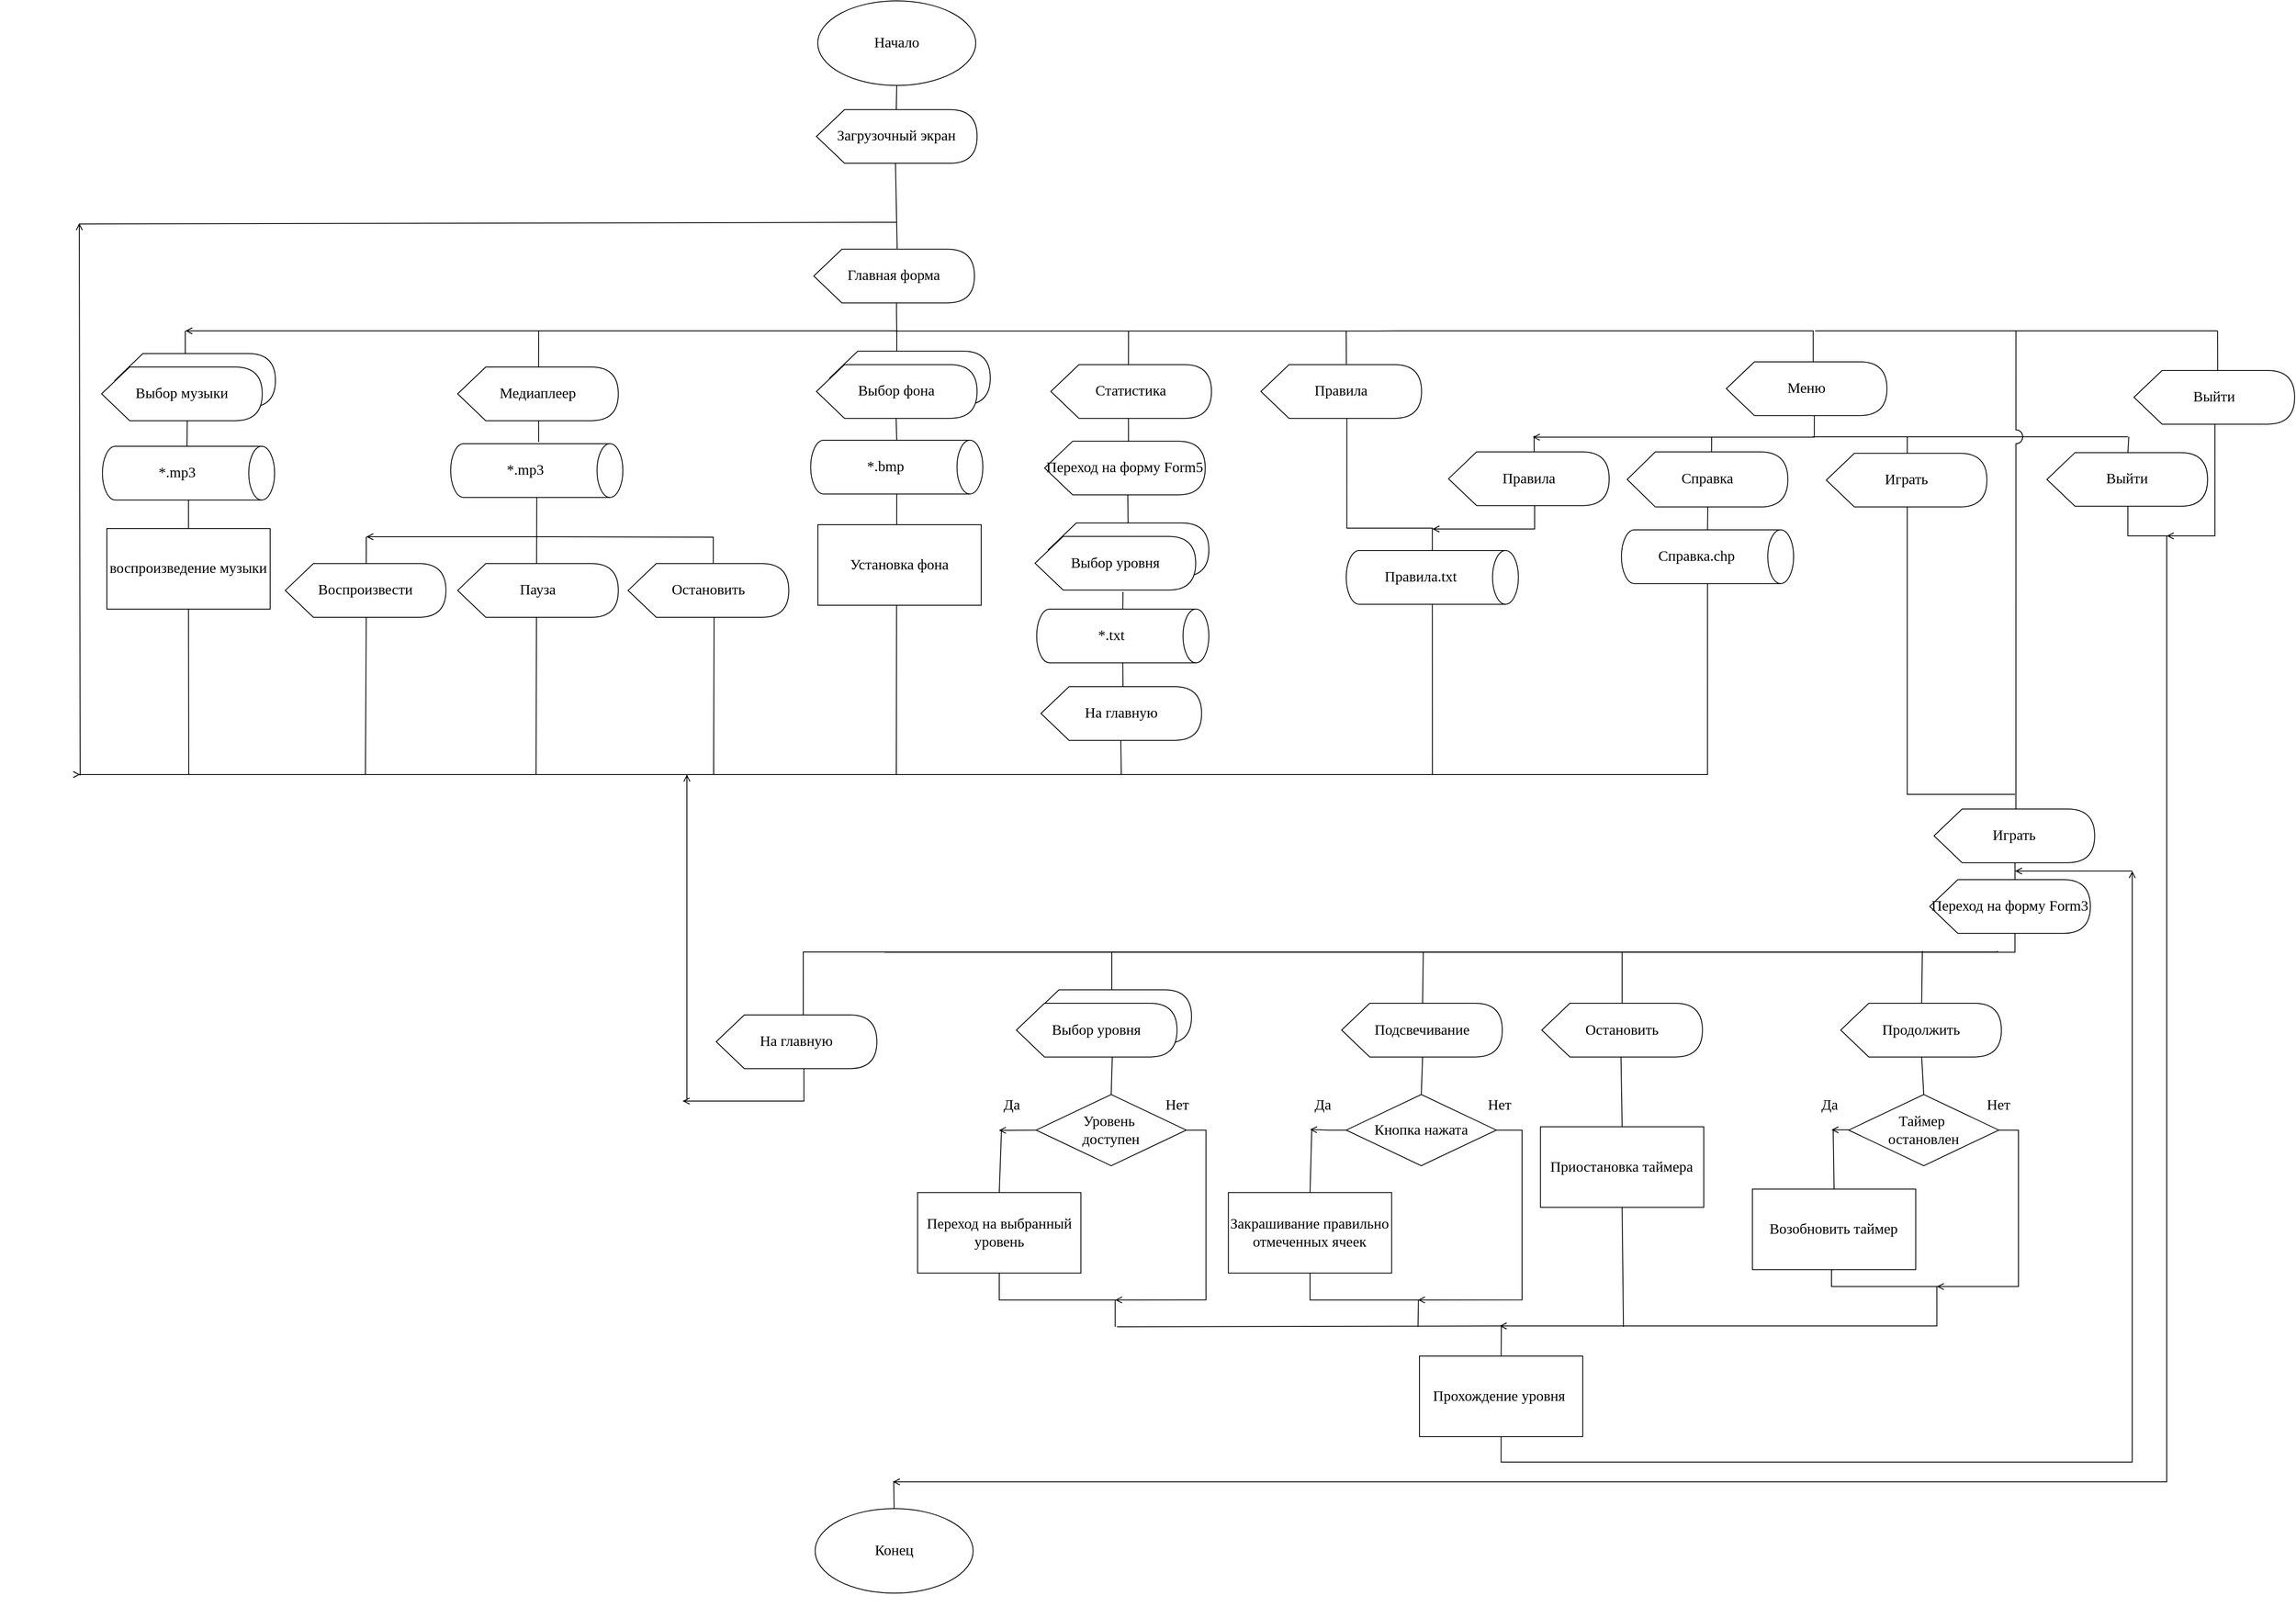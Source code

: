 <mxfile version="24.6.1" type="device">
  <diagram id="DptSHxJFqubouCx_5Cw0" name="Страница — 2">
    <mxGraphModel dx="2670" dy="4020" grid="0" gridSize="10" guides="1" tooltips="1" connect="1" arrows="1" fold="1" page="1" pageScale="1" pageWidth="3300" pageHeight="2339" math="0" shadow="0">
      <root>
        <mxCell id="0" />
        <mxCell id="1" parent="0" />
        <mxCell id="-off8v6As0zATj1CTvAv-1" value="" style="group;fontSize=17;fontFamily=ISOCPEUR;" vertex="1" connectable="0" parent="1">
          <mxGeometry x="3494" y="138" width="2602" height="1876" as="geometry" />
        </mxCell>
        <mxCell id="-off8v6As0zATj1CTvAv-2" value="*.mp3" style="shape=cylinder3;whiteSpace=wrap;html=1;boundedLbl=1;backgroundOutline=1;size=15;direction=south;container=0;fontSize=17;fontFamily=ISOCPEUR;" vertex="1" parent="-off8v6As0zATj1CTvAv-1">
          <mxGeometry x="118.842" y="517.0" width="199.772" height="62.326" as="geometry" />
        </mxCell>
        <mxCell id="-off8v6As0zATj1CTvAv-3" value="" style="endArrow=open;html=1;rounded=0;exitX=0.515;exitY=1.002;exitDx=0;exitDy=0;exitPerimeter=0;edgeStyle=orthogonalEdgeStyle;endFill=0;fontSize=17;fontFamily=ISOCPEUR;" edge="1" parent="-off8v6As0zATj1CTvAv-1" source="-off8v6As0zATj1CTvAv-61">
          <mxGeometry width="50" height="50" relative="1" as="geometry">
            <mxPoint x="1048.134" y="352.14" as="sourcePoint" />
            <mxPoint x="215" y="383" as="targetPoint" />
            <Array as="points">
              <mxPoint x="1040.494" y="361.488" />
              <mxPoint x="1040.494" y="361.488" />
              <mxPoint x="1040.494" y="383.302" />
            </Array>
          </mxGeometry>
        </mxCell>
        <mxCell id="-off8v6As0zATj1CTvAv-4" value="" style="endArrow=none;html=1;rounded=0;fontSize=17;fontFamily=ISOCPEUR;exitX=0;exitY=0;exitDx=93.93;exitDy=0;exitPerimeter=0;" edge="1" parent="-off8v6As0zATj1CTvAv-1" source="-off8v6As0zATj1CTvAv-60">
          <mxGeometry width="50" height="50" relative="1" as="geometry">
            <mxPoint x="629.213" y="422.258" as="sourcePoint" />
            <mxPoint x="625" y="383" as="targetPoint" />
          </mxGeometry>
        </mxCell>
        <mxCell id="-off8v6As0zATj1CTvAv-5" value="" style="endArrow=none;html=1;rounded=0;edgeStyle=orthogonalEdgeStyle;fontSize=17;fontFamily=ISOCPEUR;" edge="1" parent="-off8v6As0zATj1CTvAv-1">
          <mxGeometry width="50" height="50" relative="1" as="geometry">
            <mxPoint x="1038.967" y="383.302" as="sourcePoint" />
            <mxPoint x="1622" y="383" as="targetPoint" />
            <Array as="points">
              <mxPoint x="1600" y="383" />
              <mxPoint x="1600" y="383" />
            </Array>
          </mxGeometry>
        </mxCell>
        <mxCell id="-off8v6As0zATj1CTvAv-6" value="" style="endArrow=none;html=1;rounded=0;exitX=0.483;exitY=0.012;exitDx=0;exitDy=0;exitPerimeter=0;fontSize=17;fontFamily=ISOCPEUR;" edge="1" parent="-off8v6As0zATj1CTvAv-1" source="-off8v6As0zATj1CTvAv-64">
          <mxGeometry width="50" height="50" relative="1" as="geometry">
            <mxPoint x="1330.794" y="419.14" as="sourcePoint" />
            <mxPoint x="1309.403" y="383.302" as="targetPoint" />
          </mxGeometry>
        </mxCell>
        <mxCell id="-off8v6As0zATj1CTvAv-7" value="" style="endArrow=none;html=1;rounded=0;exitX=0.532;exitY=-0.011;exitDx=0;exitDy=0;exitPerimeter=0;fontSize=17;fontFamily=ISOCPEUR;" edge="1" parent="-off8v6As0zATj1CTvAv-1" source="-off8v6As0zATj1CTvAv-67">
          <mxGeometry width="50" height="50" relative="1" as="geometry">
            <mxPoint x="1590.536" y="654.419" as="sourcePoint" />
            <mxPoint x="1562" y="383" as="targetPoint" />
          </mxGeometry>
        </mxCell>
        <mxCell id="-off8v6As0zATj1CTvAv-8" value="" style="endArrow=none;html=1;rounded=0;entryX=0;entryY=0.5;entryDx=0;entryDy=0;entryPerimeter=0;edgeStyle=orthogonalEdgeStyle;fontSize=17;fontFamily=ISOCPEUR;exitX=0.535;exitY=0.983;exitDx=0;exitDy=0;exitPerimeter=0;" edge="1" parent="-off8v6As0zATj1CTvAv-1" target="-off8v6As0zATj1CTvAv-75" source="-off8v6As0zATj1CTvAv-67">
          <mxGeometry width="50" height="50" relative="1" as="geometry">
            <mxPoint x="1590.536" y="718.302" as="sourcePoint" />
            <mxPoint x="1700.544" y="777.512" as="targetPoint" />
            <Array as="points">
              <mxPoint x="1563" y="612" />
              <mxPoint x="1662" y="612" />
            </Array>
          </mxGeometry>
        </mxCell>
        <mxCell id="-off8v6As0zATj1CTvAv-9" value="" style="endArrow=none;html=1;rounded=0;edgeStyle=orthogonalEdgeStyle;exitX=0.541;exitY=0.01;exitDx=0;exitDy=0;exitPerimeter=0;fontSize=17;fontFamily=ISOCPEUR;" edge="1" parent="-off8v6As0zATj1CTvAv-1" source="-off8v6As0zATj1CTvAv-69">
          <mxGeometry width="50" height="50" relative="1" as="geometry">
            <mxPoint x="2239.89" y="394.209" as="sourcePoint" />
            <mxPoint x="1622" y="383" as="targetPoint" />
            <Array as="points">
              <mxPoint x="2104" y="383" />
            </Array>
          </mxGeometry>
        </mxCell>
        <mxCell id="-off8v6As0zATj1CTvAv-10" value="" style="endArrow=none;html=1;rounded=0;exitX=0.533;exitY=-0.004;exitDx=0;exitDy=0;exitPerimeter=0;fontSize=17;fontFamily=ISOCPEUR;" edge="1" parent="-off8v6As0zATj1CTvAv-1" source="-off8v6As0zATj1CTvAv-68">
          <mxGeometry width="50" height="50" relative="1" as="geometry">
            <mxPoint x="1821.629" y="523.535" as="sourcePoint" />
            <mxPoint x="1779.994" y="504.837" as="targetPoint" />
          </mxGeometry>
        </mxCell>
        <mxCell id="-off8v6As0zATj1CTvAv-12" value="" style="endArrow=none;html=1;rounded=0;exitX=0.497;exitY=1.008;exitDx=0;exitDy=0;exitPerimeter=0;fontSize=17;fontFamily=ISOCPEUR;" edge="1" parent="-off8v6As0zATj1CTvAv-1" source="-off8v6As0zATj1CTvAv-66">
          <mxGeometry width="50" height="50" relative="1" as="geometry">
            <mxPoint x="1339.388" y="953.581" as="sourcePoint" />
            <mxPoint x="1301" y="898" as="targetPoint" />
          </mxGeometry>
        </mxCell>
        <mxCell id="-off8v6As0zATj1CTvAv-13" value="" style="endArrow=none;html=1;rounded=0;exitX=1;exitY=0.5;exitDx=0;exitDy=0;exitPerimeter=0;fontSize=17;fontFamily=ISOCPEUR;" edge="1" parent="-off8v6As0zATj1CTvAv-1" source="-off8v6As0zATj1CTvAv-121">
          <mxGeometry width="50" height="50" relative="1" as="geometry">
            <mxPoint x="1063.413" y="724.535" as="sourcePoint" />
            <mxPoint x="1040" y="898" as="targetPoint" />
          </mxGeometry>
        </mxCell>
        <mxCell id="-off8v6As0zATj1CTvAv-14" value="" style="endArrow=none;html=1;rounded=0;exitX=0.535;exitY=0.996;exitDx=0;exitDy=0;exitPerimeter=0;fontSize=17;fontFamily=ISOCPEUR;" edge="1" parent="-off8v6As0zATj1CTvAv-1" source="-off8v6As0zATj1CTvAv-118">
          <mxGeometry width="50" height="50" relative="1" as="geometry">
            <mxPoint x="853.137" y="654.419" as="sourcePoint" />
            <mxPoint x="828" y="898" as="targetPoint" />
          </mxGeometry>
        </mxCell>
        <mxCell id="-off8v6As0zATj1CTvAv-15" value="" style="endArrow=none;html=1;rounded=0;fontSize=17;entryX=1;entryY=0.5;entryDx=0;entryDy=0;entryPerimeter=0;fontFamily=ISOCPEUR;" edge="1" parent="-off8v6As0zATj1CTvAv-1" target="-off8v6As0zATj1CTvAv-124">
          <mxGeometry width="50" height="50" relative="1" as="geometry">
            <mxPoint x="622" y="898" as="sourcePoint" />
            <mxPoint x="635.603" y="655.977" as="targetPoint" />
          </mxGeometry>
        </mxCell>
        <mxCell id="-off8v6As0zATj1CTvAv-16" value="" style="endArrow=none;html=1;rounded=0;entryX=0;entryY=0;entryDx=93.93;entryDy=62.326;entryPerimeter=0;fontSize=17;fontFamily=ISOCPEUR;" edge="1" parent="-off8v6As0zATj1CTvAv-1" target="-off8v6As0zATj1CTvAv-116">
          <mxGeometry width="50" height="50" relative="1" as="geometry">
            <mxPoint x="424" y="898" as="sourcePoint" />
            <mxPoint x="433.857" y="654.543" as="targetPoint" />
          </mxGeometry>
        </mxCell>
        <mxCell id="-off8v6As0zATj1CTvAv-17" value="" style="endArrow=none;html=1;rounded=0;entryX=0.5;entryY=1;entryDx=0;entryDy=0;fontSize=17;fontFamily=ISOCPEUR;" edge="1" parent="-off8v6As0zATj1CTvAv-1" target="-off8v6As0zATj1CTvAv-58">
          <mxGeometry width="50" height="50" relative="1" as="geometry">
            <mxPoint x="219" y="898" as="sourcePoint" />
            <mxPoint x="160.429" y="998.767" as="targetPoint" />
          </mxGeometry>
        </mxCell>
        <mxCell id="-off8v6As0zATj1CTvAv-18" value="" style="endArrow=open;html=1;rounded=0;endFill=0;fontSize=17;fontFamily=ISOCPEUR;" edge="1" parent="-off8v6As0zATj1CTvAv-1">
          <mxGeometry width="50" height="50" relative="1" as="geometry">
            <mxPoint x="93" y="899" as="sourcePoint" />
            <mxPoint x="92" y="258" as="targetPoint" />
          </mxGeometry>
        </mxCell>
        <mxCell id="-off8v6As0zATj1CTvAv-19" value="" style="endArrow=none;html=1;rounded=0;fontSize=17;fontFamily=ISOCPEUR;" edge="1" parent="-off8v6As0zATj1CTvAv-1">
          <mxGeometry width="50" height="50" relative="1" as="geometry">
            <mxPoint x="92" y="259" as="sourcePoint" />
            <mxPoint x="1040" y="257" as="targetPoint" />
          </mxGeometry>
        </mxCell>
        <mxCell id="-off8v6As0zATj1CTvAv-21" value="" style="endArrow=open;html=1;rounded=0;exitX=0.536;exitY=1.004;exitDx=0;exitDy=0;exitPerimeter=0;edgeStyle=orthogonalEdgeStyle;jumpStyle=arc;jumpSize=10;endFill=0;fontSize=17;fontFamily=ISOCPEUR;" edge="1" parent="-off8v6As0zATj1CTvAv-1" source="-off8v6As0zATj1CTvAv-68">
          <mxGeometry width="50" height="50" relative="1" as="geometry">
            <mxPoint x="1821.629" y="585.86" as="sourcePoint" />
            <mxPoint x="1662" y="613" as="targetPoint" />
            <Array as="points">
              <mxPoint x="1781" y="613" />
            </Array>
          </mxGeometry>
        </mxCell>
        <mxCell id="-off8v6As0zATj1CTvAv-22" value="" style="endArrow=none;html=1;rounded=0;entryX=0;entryY=0;entryDx=93.93;entryDy=62.326;entryPerimeter=0;edgeStyle=orthogonalEdgeStyle;fontSize=17;fontFamily=ISOCPEUR;endFill=0;startArrow=none;startFill=0;" edge="1" parent="-off8v6As0zATj1CTvAv-1" target="-off8v6As0zATj1CTvAv-71">
          <mxGeometry width="50" height="50" relative="1" as="geometry">
            <mxPoint x="2338" y="921" as="sourcePoint" />
            <mxPoint x="2393.007" y="469.005" as="targetPoint" />
            <Array as="points">
              <mxPoint x="2213" y="921" />
            </Array>
          </mxGeometry>
        </mxCell>
        <mxCell id="-off8v6As0zATj1CTvAv-23" value="" style="endArrow=none;html=1;rounded=0;fontSize=17;fontFamily=ISOCPEUR;" edge="1" parent="-off8v6As0zATj1CTvAv-1">
          <mxGeometry width="50" height="50" relative="1" as="geometry">
            <mxPoint x="2103" y="506" as="sourcePoint" />
            <mxPoint x="2469" y="506" as="targetPoint" />
          </mxGeometry>
        </mxCell>
        <mxCell id="-off8v6As0zATj1CTvAv-24" value="" style="endArrow=none;html=1;rounded=0;exitX=0.525;exitY=0.008;exitDx=0;exitDy=0;exitPerimeter=0;fontSize=17;fontFamily=ISOCPEUR;" edge="1" parent="-off8v6As0zATj1CTvAv-1" source="-off8v6As0zATj1CTvAv-74">
          <mxGeometry width="50" height="50" relative="1" as="geometry">
            <mxPoint x="2514.91" y="539.116" as="sourcePoint" />
            <mxPoint x="1986" y="506" as="targetPoint" />
          </mxGeometry>
        </mxCell>
        <mxCell id="-off8v6As0zATj1CTvAv-28" style="edgeStyle=orthogonalEdgeStyle;rounded=0;orthogonalLoop=1;jettySize=auto;html=1;exitX=0.546;exitY=0.994;exitDx=0;exitDy=0;exitPerimeter=0;endArrow=open;endFill=0;fontSize=17;fontFamily=ISOCPEUR;" edge="1" parent="-off8v6As0zATj1CTvAv-1" source="-off8v6As0zATj1CTvAv-90">
          <mxGeometry relative="1" as="geometry">
            <mxPoint x="792" y="1277" as="targetPoint" />
            <Array as="points">
              <mxPoint x="933" y="1277" />
            </Array>
            <mxPoint x="2494.414" y="1242.954" as="sourcePoint" />
          </mxGeometry>
        </mxCell>
        <mxCell id="-off8v6As0zATj1CTvAv-29" value="" style="endArrow=none;html=1;rounded=0;edgeStyle=orthogonalEdgeStyle;endFill=0;fontSize=17;fontFamily=ISOCPEUR;exitX=0;exitY=0;exitDx=93.93;exitDy=62.326;exitPerimeter=0;" edge="1" parent="-off8v6As0zATj1CTvAv-1" source="-off8v6As0zATj1CTvAv-134">
          <mxGeometry width="50" height="50" relative="1" as="geometry">
            <mxPoint x="2317.56" y="1070.0" as="sourcePoint" />
            <mxPoint x="1026.491" y="1104.279" as="targetPoint" />
            <Array as="points">
              <mxPoint x="2338" y="1104" />
            </Array>
          </mxGeometry>
        </mxCell>
        <mxCell id="-off8v6As0zATj1CTvAv-30" value="" style="endArrow=none;html=1;rounded=0;edgeStyle=orthogonalEdgeStyle;exitX=0.542;exitY=0;exitDx=0;exitDy=0;exitPerimeter=0;fontSize=17;fontFamily=ISOCPEUR;" edge="1" parent="-off8v6As0zATj1CTvAv-1" source="-off8v6As0zATj1CTvAv-90">
          <mxGeometry width="50" height="50" relative="1" as="geometry">
            <mxPoint x="2494.796" y="1163.489" as="sourcePoint" />
            <mxPoint x="2317.56" y="1102.721" as="targetPoint" />
            <Array as="points">
              <mxPoint x="932" y="1104" />
              <mxPoint x="2318" y="1104" />
            </Array>
          </mxGeometry>
        </mxCell>
        <mxCell id="-off8v6As0zATj1CTvAv-32" value="" style="endArrow=none;html=1;rounded=0;exitX=0;exitY=0;exitDx=93.93;exitDy=0;exitPerimeter=0;fontSize=17;fontFamily=ISOCPEUR;" edge="1" parent="-off8v6As0zATj1CTvAv-1" source="-off8v6As0zATj1CTvAv-78">
          <mxGeometry width="50" height="50" relative="1" as="geometry">
            <mxPoint x="1307.624" y="1146.349" as="sourcePoint" />
            <mxPoint x="1290" y="1104.07" as="targetPoint" />
          </mxGeometry>
        </mxCell>
        <mxCell id="-off8v6As0zATj1CTvAv-33" value="" style="endArrow=open;html=1;rounded=0;edgeStyle=orthogonalEdgeStyle;exitX=1;exitY=0.5;exitDx=0;exitDy=0;endFill=0;fontSize=17;fontFamily=ISOCPEUR;" edge="1" parent="-off8v6As0zATj1CTvAv-1" source="-off8v6As0zATj1CTvAv-81">
          <mxGeometry width="50" height="50" relative="1" as="geometry">
            <mxPoint x="1402.353" y="1314.628" as="sourcePoint" />
            <mxPoint x="1293.873" y="1507.837" as="targetPoint" />
            <Array as="points">
              <mxPoint x="1399.297" y="1311.512" />
              <mxPoint x="1399.297" y="1507.837" />
            </Array>
          </mxGeometry>
        </mxCell>
        <mxCell id="-off8v6As0zATj1CTvAv-34" value="" style="endArrow=none;html=1;rounded=0;exitX=0.5;exitY=1;exitDx=0;exitDy=0;edgeStyle=orthogonalEdgeStyle;fontSize=17;fontFamily=ISOCPEUR;" edge="1" parent="-off8v6As0zATj1CTvAv-1" source="-off8v6As0zATj1CTvAv-82">
          <mxGeometry width="50" height="50" relative="1" as="geometry">
            <mxPoint x="1167.058" y="1476.675" as="sourcePoint" />
            <mxPoint x="1293.873" y="1539.0" as="targetPoint" />
            <Array as="points">
              <mxPoint x="1159.418" y="1507.837" />
              <mxPoint x="1293.873" y="1507.837" />
            </Array>
          </mxGeometry>
        </mxCell>
        <mxCell id="-off8v6As0zATj1CTvAv-35" value="" style="endArrow=none;html=1;rounded=0;entryX=0;entryY=0;entryDx=93.93;entryDy=0;entryPerimeter=0;fontSize=17;fontFamily=ISOCPEUR;" edge="1" parent="-off8v6As0zATj1CTvAv-1" target="-off8v6As0zATj1CTvAv-86">
          <mxGeometry width="50" height="50" relative="1" as="geometry">
            <mxPoint x="1651.399" y="1104.279" as="sourcePoint" />
            <mxPoint x="1627.335" y="1165.047" as="targetPoint" />
          </mxGeometry>
        </mxCell>
        <mxCell id="-off8v6As0zATj1CTvAv-36" value="" style="endArrow=none;html=1;rounded=0;fontSize=17;fontFamily=ISOCPEUR;" edge="1" parent="-off8v6As0zATj1CTvAv-1">
          <mxGeometry width="50" height="50" relative="1" as="geometry">
            <mxPoint x="1882.111" y="1163.489" as="sourcePoint" />
            <mxPoint x="1882.111" y="1104.279" as="targetPoint" />
          </mxGeometry>
        </mxCell>
        <mxCell id="-off8v6As0zATj1CTvAv-37" value="Нет" style="text;html=1;align=center;verticalAlign=middle;whiteSpace=wrap;rounded=0;container=0;fontSize=17;fontFamily=ISOCPEUR;" vertex="1" parent="-off8v6As0zATj1CTvAv-1">
          <mxGeometry x="1319.847" y="1258.535" width="91.674" height="46.744" as="geometry" />
        </mxCell>
        <mxCell id="-off8v6As0zATj1CTvAv-38" value="Да" style="text;html=1;align=center;verticalAlign=middle;whiteSpace=wrap;rounded=0;container=0;fontSize=17;fontFamily=ISOCPEUR;" vertex="1" parent="-off8v6As0zATj1CTvAv-1">
          <mxGeometry x="1489.005" y="1258.535" width="91.674" height="46.744" as="geometry" />
        </mxCell>
        <mxCell id="-off8v6As0zATj1CTvAv-39" value="" style="endArrow=open;html=1;rounded=0;exitX=1;exitY=0.5;exitDx=0;exitDy=0;edgeStyle=orthogonalEdgeStyle;endFill=0;fontSize=17;fontFamily=ISOCPEUR;" edge="1" parent="-off8v6As0zATj1CTvAv-1" source="-off8v6As0zATj1CTvAv-84">
          <mxGeometry width="50" height="50" relative="1" as="geometry">
            <mxPoint x="1686.541" y="1313.07" as="sourcePoint" />
            <mxPoint x="1645.288" y="1507.837" as="targetPoint" />
            <Array as="points">
              <mxPoint x="1766" y="1311" />
              <mxPoint x="1766" y="1508" />
            </Array>
          </mxGeometry>
        </mxCell>
        <mxCell id="-off8v6As0zATj1CTvAv-40" value="" style="endArrow=none;html=1;rounded=0;exitX=0.5;exitY=1;exitDx=0;exitDy=0;edgeStyle=orthogonalEdgeStyle;fontSize=17;fontFamily=ISOCPEUR;" edge="1" parent="-off8v6As0zATj1CTvAv-1" source="-off8v6As0zATj1CTvAv-83">
          <mxGeometry width="50" height="50" relative="1" as="geometry">
            <mxPoint x="1503.194" y="1461.093" as="sourcePoint" />
            <mxPoint x="1645.288" y="1539.0" as="targetPoint" />
          </mxGeometry>
        </mxCell>
        <mxCell id="-off8v6As0zATj1CTvAv-41" value="" style="endArrow=none;html=1;rounded=0;exitX=0;exitY=0;exitDx=93.93;exitDy=0;exitPerimeter=0;fontSize=17;fontFamily=ISOCPEUR;" edge="1" parent="-off8v6As0zATj1CTvAv-1" source="-off8v6As0zATj1CTvAv-89">
          <mxGeometry width="50" height="50" relative="1" as="geometry">
            <mxPoint x="2274.015" y="1165.047" as="sourcePoint" />
            <mxPoint x="2230.47" y="1102.721" as="targetPoint" />
          </mxGeometry>
        </mxCell>
        <mxCell id="-off8v6As0zATj1CTvAv-42" value="" style="endArrow=none;html=1;rounded=0;exitX=0.5;exitY=1;exitDx=0;exitDy=0;fontSize=17;fontFamily=ISOCPEUR;" edge="1" parent="-off8v6As0zATj1CTvAv-1" source="-off8v6As0zATj1CTvAv-85">
          <mxGeometry width="50" height="50" relative="1" as="geometry">
            <mxPoint x="1888.986" y="1398.768" as="sourcePoint" />
            <mxPoint x="1883.639" y="1539.0" as="targetPoint" />
          </mxGeometry>
        </mxCell>
        <mxCell id="-off8v6As0zATj1CTvAv-43" value="" style="endArrow=open;html=1;rounded=0;exitX=1;exitY=0.5;exitDx=0;exitDy=0;edgeStyle=orthogonalEdgeStyle;endFill=0;fontSize=17;fontFamily=ISOCPEUR;" edge="1" parent="-off8v6As0zATj1CTvAv-1" source="-off8v6As0zATj1CTvAv-80">
          <mxGeometry width="50" height="50" relative="1" as="geometry">
            <mxPoint x="2335.131" y="1313.07" as="sourcePoint" />
            <mxPoint x="2247.277" y="1492.256" as="targetPoint" />
            <Array as="points">
              <mxPoint x="2342" y="1311" />
              <mxPoint x="2342" y="1492" />
            </Array>
          </mxGeometry>
        </mxCell>
        <mxCell id="-off8v6As0zATj1CTvAv-44" value="" style="endArrow=none;html=1;rounded=0;exitX=0.5;exitY=1;exitDx=0;exitDy=0;edgeStyle=orthogonalEdgeStyle;fontSize=17;fontFamily=ISOCPEUR;" edge="1" parent="-off8v6As0zATj1CTvAv-1" source="-off8v6As0zATj1CTvAv-88">
          <mxGeometry width="50" height="50" relative="1" as="geometry">
            <mxPoint x="2141.089" y="1461.093" as="sourcePoint" />
            <mxPoint x="2248.805" y="1492.256" as="targetPoint" />
            <Array as="points">
              <mxPoint x="2125.046" y="1492.256" />
            </Array>
          </mxGeometry>
        </mxCell>
        <mxCell id="-off8v6As0zATj1CTvAv-45" value="" style="endArrow=none;html=1;rounded=0;edgeStyle=orthogonalEdgeStyle;endFill=0;startArrow=open;startFill=0;fontSize=17;fontFamily=ISOCPEUR;" edge="1" parent="-off8v6As0zATj1CTvAv-1">
          <mxGeometry width="50" height="50" relative="1" as="geometry">
            <mxPoint x="1740" y="1538" as="sourcePoint" />
            <mxPoint x="2247.277" y="1492.256" as="targetPoint" />
            <Array as="points">
              <mxPoint x="1742" y="1538" />
              <mxPoint x="1779" y="1538" />
              <mxPoint x="2247" y="1539" />
            </Array>
          </mxGeometry>
        </mxCell>
        <mxCell id="-off8v6As0zATj1CTvAv-48" value="" style="endArrow=none;html=1;rounded=0;entryX=1;entryY=0.5;entryDx=0;entryDy=0;entryPerimeter=0;exitX=0.5;exitY=0;exitDx=0;exitDy=0;fontSize=17;fontFamily=ISOCPEUR;" edge="1" parent="-off8v6As0zATj1CTvAv-1" source="-off8v6As0zATj1CTvAv-58" target="-off8v6As0zATj1CTvAv-2">
          <mxGeometry width="50" height="50" relative="1" as="geometry">
            <mxPoint x="748.667" y="755.698" as="sourcePoint" />
            <mxPoint x="825.062" y="677.791" as="targetPoint" />
          </mxGeometry>
        </mxCell>
        <mxCell id="-off8v6As0zATj1CTvAv-49" value="" style="endArrow=none;html=1;rounded=0;entryX=0.533;entryY=1;entryDx=0;entryDy=0;entryPerimeter=0;fontSize=17;fontFamily=ISOCPEUR;" edge="1" parent="-off8v6As0zATj1CTvAv-1" target="-off8v6As0zATj1CTvAv-57">
          <mxGeometry width="50" height="50" relative="1" as="geometry">
            <mxPoint x="217" y="517" as="sourcePoint" />
            <mxPoint x="152.789" y="486.14" as="targetPoint" />
          </mxGeometry>
        </mxCell>
        <mxCell id="-off8v6As0zATj1CTvAv-50" value="" style="endArrow=open;html=1;rounded=0;edgeStyle=orthogonalEdgeStyle;endFill=0;fontSize=17;fontFamily=ISOCPEUR;exitX=1;exitY=0.5;exitDx=0;exitDy=0;exitPerimeter=0;" edge="1" parent="-off8v6As0zATj1CTvAv-1" source="-off8v6As0zATj1CTvAv-76">
          <mxGeometry width="50" height="50" relative="1" as="geometry">
            <mxPoint x="1294.124" y="1003.442" as="sourcePoint" />
            <mxPoint x="93" y="898" as="targetPoint" />
            <Array as="points">
              <mxPoint x="1981" y="898" />
              <mxPoint x="92" y="898" />
            </Array>
          </mxGeometry>
        </mxCell>
        <mxCell id="-off8v6As0zATj1CTvAv-54" value="" style="endArrow=none;html=1;rounded=0;entryX=0.418;entryY=-0.001;entryDx=0;entryDy=0;entryPerimeter=0;fontSize=17;fontFamily=ISOCPEUR;" edge="1" parent="-off8v6As0zATj1CTvAv-1" target="-off8v6As0zATj1CTvAv-62">
          <mxGeometry width="50" height="50" relative="1" as="geometry">
            <mxPoint x="1040.494" y="383.302" as="sourcePoint" />
            <mxPoint x="1040.494" y="405.116" as="targetPoint" />
          </mxGeometry>
        </mxCell>
        <mxCell id="-off8v6As0zATj1CTvAv-55" value="Загрузочный экран" style="shape=display;whiteSpace=wrap;html=1;size=0.175;container=0;fontSize=17;fontFamily=ISOCPEUR;" vertex="1" parent="-off8v6As0zATj1CTvAv-1">
          <mxGeometry x="947.293" y="126.209" width="186.403" height="62.326" as="geometry" />
        </mxCell>
        <mxCell id="-off8v6As0zATj1CTvAv-56" value="" style="shape=display;whiteSpace=wrap;html=1;size=0.175;container=0;fontSize=17;fontFamily=ISOCPEUR;" vertex="1" parent="-off8v6As0zATj1CTvAv-1">
          <mxGeometry x="133.166" y="409.414" width="186.403" height="62.326" as="geometry" />
        </mxCell>
        <mxCell id="-off8v6As0zATj1CTvAv-57" value="Выбор музыки" style="shape=display;whiteSpace=wrap;html=1;size=0.175;container=0;fontSize=17;fontFamily=ISOCPEUR;" vertex="1" parent="-off8v6As0zATj1CTvAv-1">
          <mxGeometry x="117.887" y="424.996" width="186.403" height="62.326" as="geometry" />
        </mxCell>
        <mxCell id="-off8v6As0zATj1CTvAv-58" value="воспроизведение музыки" style="rounded=0;whiteSpace=wrap;html=1;container=0;fontSize=17;fontFamily=ISOCPEUR;" vertex="1" parent="-off8v6As0zATj1CTvAv-1">
          <mxGeometry x="124.0" y="612.513" width="189.459" height="93.488" as="geometry" />
        </mxCell>
        <mxCell id="-off8v6As0zATj1CTvAv-59" value="" style="endArrow=none;html=1;rounded=0;fontSize=17;fontFamily=ISOCPEUR;" edge="1" parent="-off8v6As0zATj1CTvAv-1">
          <mxGeometry width="50" height="50" relative="1" as="geometry">
            <mxPoint x="215" y="409" as="sourcePoint" />
            <mxPoint x="215" y="383" as="targetPoint" />
          </mxGeometry>
        </mxCell>
        <mxCell id="-off8v6As0zATj1CTvAv-60" value="Медиаплеер" style="shape=display;whiteSpace=wrap;html=1;size=0.175;container=0;fontSize=17;fontFamily=ISOCPEUR;" vertex="1" parent="-off8v6As0zATj1CTvAv-1">
          <mxGeometry x="531.0" y="424.996" width="186.403" height="62.326" as="geometry" />
        </mxCell>
        <mxCell id="-off8v6As0zATj1CTvAv-61" value="Главная форма" style="shape=display;whiteSpace=wrap;html=1;size=0.175;container=0;fontSize=17;fontFamily=ISOCPEUR;" vertex="1" parent="-off8v6As0zATj1CTvAv-1">
          <mxGeometry x="944.237" y="288.256" width="186.403" height="62.326" as="geometry" />
        </mxCell>
        <mxCell id="-off8v6As0zATj1CTvAv-62" value="" style="shape=display;whiteSpace=wrap;html=1;size=0.175;container=0;fontSize=17;fontFamily=ISOCPEUR;" vertex="1" parent="-off8v6As0zATj1CTvAv-1">
          <mxGeometry x="962.572" y="406.674" width="186.403" height="62.326" as="geometry" />
        </mxCell>
        <mxCell id="-off8v6As0zATj1CTvAv-63" value="Выбор фона" style="shape=display;whiteSpace=wrap;html=1;size=0.175;container=0;fontSize=17;fontFamily=ISOCPEUR;" vertex="1" parent="-off8v6As0zATj1CTvAv-1">
          <mxGeometry x="947.293" y="422.256" width="186.403" height="62.326" as="geometry" />
        </mxCell>
        <mxCell id="-off8v6As0zATj1CTvAv-64" value="Статистика" style="shape=display;whiteSpace=wrap;html=1;size=0.175;container=0;fontSize=17;fontFamily=ISOCPEUR;" vertex="1" parent="-off8v6As0zATj1CTvAv-1">
          <mxGeometry x="1219.258" y="422.256" width="186.403" height="62.326" as="geometry" />
        </mxCell>
        <mxCell id="-off8v6As0zATj1CTvAv-65" value="*.txt" style="shape=cylinder3;whiteSpace=wrap;html=1;boundedLbl=1;backgroundOutline=1;size=15;direction=south;container=0;fontSize=17;fontFamily=ISOCPEUR;" vertex="1" parent="-off8v6As0zATj1CTvAv-1">
          <mxGeometry x="1202.845" y="706.002" width="199.772" height="62.326" as="geometry" />
        </mxCell>
        <mxCell id="-off8v6As0zATj1CTvAv-66" value="На главную" style="shape=display;whiteSpace=wrap;html=1;size=0.175;container=0;fontSize=17;fontFamily=ISOCPEUR;" vertex="1" parent="-off8v6As0zATj1CTvAv-1">
          <mxGeometry x="1207.797" y="795.998" width="186.403" height="62.326" as="geometry" />
        </mxCell>
        <mxCell id="-off8v6As0zATj1CTvAv-67" value="Правила" style="shape=display;whiteSpace=wrap;html=1;size=0.175;container=0;fontSize=17;fontFamily=ISOCPEUR;" vertex="1" parent="-off8v6As0zATj1CTvAv-1">
          <mxGeometry x="1463.005" y="422.257" width="186.403" height="62.326" as="geometry" />
        </mxCell>
        <mxCell id="-off8v6As0zATj1CTvAv-68" value="Правила" style="shape=display;whiteSpace=wrap;html=1;size=0.175;container=0;fontSize=17;fontFamily=ISOCPEUR;" vertex="1" parent="-off8v6As0zATj1CTvAv-1">
          <mxGeometry x="1680.681" y="523.535" width="186.403" height="62.326" as="geometry" />
        </mxCell>
        <mxCell id="-off8v6As0zATj1CTvAv-69" value="Меню" style="shape=display;whiteSpace=wrap;html=1;size=0.175;container=0;fontSize=17;fontFamily=ISOCPEUR;" vertex="1" parent="-off8v6As0zATj1CTvAv-1">
          <mxGeometry x="2002.997" y="418.996" width="186.403" height="62.326" as="geometry" />
        </mxCell>
        <mxCell id="-off8v6As0zATj1CTvAv-70" style="edgeStyle=orthogonalEdgeStyle;rounded=0;orthogonalLoop=1;jettySize=auto;html=1;exitX=0.548;exitY=1.005;exitDx=0;exitDy=0;exitPerimeter=0;endArrow=open;endFill=0;fontSize=17;fontFamily=ISOCPEUR;" edge="1" parent="-off8v6As0zATj1CTvAv-1" source="-off8v6As0zATj1CTvAv-69">
          <mxGeometry relative="1" as="geometry">
            <mxPoint x="1778.466" y="506.395" as="targetPoint" />
            <Array as="points">
              <mxPoint x="2105" y="506" />
            </Array>
            <mxPoint x="2235.306" y="469.0" as="sourcePoint" />
          </mxGeometry>
        </mxCell>
        <mxCell id="-off8v6As0zATj1CTvAv-73" value="Выйти" style="shape=display;whiteSpace=wrap;html=1;size=0.175;container=0;fontSize=17;fontFamily=ISOCPEUR;" vertex="1" parent="-off8v6As0zATj1CTvAv-1">
          <mxGeometry x="2374.997" y="524.315" width="186.403" height="62.326" as="geometry" />
        </mxCell>
        <mxCell id="-off8v6As0zATj1CTvAv-74" value="Справка" style="shape=display;whiteSpace=wrap;html=1;size=0.175;container=0;fontSize=17;fontFamily=ISOCPEUR;" vertex="1" parent="-off8v6As0zATj1CTvAv-1">
          <mxGeometry x="1887.998" y="523.535" width="186.403" height="63.884" as="geometry" />
        </mxCell>
        <mxCell id="-off8v6As0zATj1CTvAv-75" value="Правила.txt" style="shape=cylinder3;whiteSpace=wrap;html=1;boundedLbl=1;backgroundOutline=1;size=15;direction=south;container=0;fontSize=17;fontFamily=ISOCPEUR;" vertex="1" parent="-off8v6As0zATj1CTvAv-1">
          <mxGeometry x="1561.999" y="638.002" width="199.772" height="62.326" as="geometry" />
        </mxCell>
        <mxCell id="-off8v6As0zATj1CTvAv-76" value="Справка.chp" style="shape=cylinder3;whiteSpace=wrap;html=1;boundedLbl=1;backgroundOutline=1;size=15;direction=south;container=0;fontSize=17;fontFamily=ISOCPEUR;" vertex="1" parent="-off8v6As0zATj1CTvAv-1">
          <mxGeometry x="1881.318" y="614.004" width="199.772" height="62.326" as="geometry" />
        </mxCell>
        <mxCell id="-off8v6As0zATj1CTvAv-77" value="Прохождение уровня&amp;nbsp;" style="rounded=0;whiteSpace=wrap;html=1;container=0;fontSize=17;fontFamily=ISOCPEUR;" vertex="1" parent="-off8v6As0zATj1CTvAv-1">
          <mxGeometry x="1647.002" y="1572.997" width="189.459" height="93.488" as="geometry" />
        </mxCell>
        <mxCell id="-off8v6As0zATj1CTvAv-78" value="" style="shape=display;whiteSpace=wrap;html=1;size=0.175;container=0;fontSize=17;fontFamily=ISOCPEUR;" vertex="1" parent="-off8v6As0zATj1CTvAv-1">
          <mxGeometry x="1196.087" y="1147.907" width="186.403" height="62.326" as="geometry" />
        </mxCell>
        <mxCell id="-off8v6As0zATj1CTvAv-79" value="Выбор уровня" style="shape=display;whiteSpace=wrap;html=1;size=0.175;container=0;fontSize=17;fontFamily=ISOCPEUR;" vertex="1" parent="-off8v6As0zATj1CTvAv-1">
          <mxGeometry x="1179.281" y="1163.489" width="186.403" height="62.326" as="geometry" />
        </mxCell>
        <mxCell id="-off8v6As0zATj1CTvAv-80" value="Таймер&amp;nbsp;&lt;div style=&quot;font-size: 17px;&quot;&gt;остановлен&lt;/div&gt;" style="rhombus;whiteSpace=wrap;html=1;container=0;fontSize=17;fontFamily=ISOCPEUR;" vertex="1" parent="-off8v6As0zATj1CTvAv-1">
          <mxGeometry x="2145.001" y="1269.44" width="174.18" height="82.581" as="geometry" />
        </mxCell>
        <mxCell id="-off8v6As0zATj1CTvAv-81" value="Уровень&amp;nbsp;&lt;div style=&quot;font-size: 17px;&quot;&gt;доступен&lt;/div&gt;" style="rhombus;whiteSpace=wrap;html=1;container=0;fontSize=17;fontFamily=ISOCPEUR;" vertex="1" parent="-off8v6As0zATj1CTvAv-1">
          <mxGeometry x="1202.199" y="1269.442" width="174.18" height="82.581" as="geometry" />
        </mxCell>
        <mxCell id="-off8v6As0zATj1CTvAv-82" value="Переход на выбранный уровень" style="rounded=0;whiteSpace=wrap;html=1;container=0;fontSize=17;fontFamily=ISOCPEUR;" vertex="1" parent="-off8v6As0zATj1CTvAv-1">
          <mxGeometry x="1064.689" y="1383.186" width="189.459" height="93.488" as="geometry" />
        </mxCell>
        <mxCell id="-off8v6As0zATj1CTvAv-83" value="Закрашивание правильно отмеченных ячеек" style="rounded=0;whiteSpace=wrap;html=1;container=0;fontSize=17;fontFamily=ISOCPEUR;" vertex="1" parent="-off8v6As0zATj1CTvAv-1">
          <mxGeometry x="1425.271" y="1383.186" width="189.459" height="93.488" as="geometry" />
        </mxCell>
        <mxCell id="-off8v6As0zATj1CTvAv-84" value="Кнопка нажата" style="rhombus;whiteSpace=wrap;html=1;container=0;fontSize=17;fontFamily=ISOCPEUR;" vertex="1" parent="-off8v6As0zATj1CTvAv-1">
          <mxGeometry x="1562.002" y="1269.44" width="174.18" height="82.581" as="geometry" />
        </mxCell>
        <mxCell id="-off8v6As0zATj1CTvAv-85" value="Приостановка таймера" style="rounded=0;whiteSpace=wrap;html=1;container=0;fontSize=17;fontFamily=ISOCPEUR;" vertex="1" parent="-off8v6As0zATj1CTvAv-1">
          <mxGeometry x="1787.382" y="1306.837" width="189.459" height="93.488" as="geometry" />
        </mxCell>
        <mxCell id="-off8v6As0zATj1CTvAv-86" value="Подсвечивание" style="shape=display;whiteSpace=wrap;html=1;size=0.175;container=0;fontSize=17;fontFamily=ISOCPEUR;" vertex="1" parent="-off8v6As0zATj1CTvAv-1">
          <mxGeometry x="1556.67" y="1163.489" width="186.403" height="62.326" as="geometry" />
        </mxCell>
        <mxCell id="-off8v6As0zATj1CTvAv-87" value="Остановить" style="shape=display;whiteSpace=wrap;html=1;size=0.175;container=0;fontSize=17;fontFamily=ISOCPEUR;" vertex="1" parent="-off8v6As0zATj1CTvAv-1">
          <mxGeometry x="1788.91" y="1163.489" width="186.403" height="62.326" as="geometry" />
        </mxCell>
        <mxCell id="-off8v6As0zATj1CTvAv-88" value="Возобновить таймер" style="rounded=0;whiteSpace=wrap;html=1;container=0;fontSize=17;fontFamily=ISOCPEUR;" vertex="1" parent="-off8v6As0zATj1CTvAv-1">
          <mxGeometry x="2033.317" y="1379.186" width="189.459" height="93.488" as="geometry" />
        </mxCell>
        <mxCell id="-off8v6As0zATj1CTvAv-89" value="Продолжить" style="shape=display;whiteSpace=wrap;html=1;size=0.175;container=0;fontSize=17;fontFamily=ISOCPEUR;" vertex="1" parent="-off8v6As0zATj1CTvAv-1">
          <mxGeometry x="2135.741" y="1163.489" width="186.403" height="62.326" as="geometry" />
        </mxCell>
        <mxCell id="-off8v6As0zATj1CTvAv-90" value="На главную" style="shape=display;whiteSpace=wrap;html=1;size=0.175;container=0;fontSize=17;fontFamily=ISOCPEUR;" vertex="1" parent="-off8v6As0zATj1CTvAv-1">
          <mxGeometry x="831.003" y="1176.999" width="186.403" height="62.326" as="geometry" />
        </mxCell>
        <mxCell id="-off8v6As0zATj1CTvAv-92" value="Начало" style="ellipse;whiteSpace=wrap;html=1;container=0;fontSize=17;fontFamily=ISOCPEUR;" vertex="1" parent="-off8v6As0zATj1CTvAv-1">
          <mxGeometry x="948.806" width="183.347" height="98.163" as="geometry" />
        </mxCell>
        <mxCell id="-off8v6As0zATj1CTvAv-94" value="" style="endArrow=none;html=1;rounded=0;entryX=0;entryY=0;entryDx=93.93;entryDy=62.326;entryPerimeter=0;edgeStyle=orthogonalEdgeStyle;fontSize=17;fontFamily=ISOCPEUR;endFill=0;startArrow=open;startFill=0;" edge="1" parent="-off8v6As0zATj1CTvAv-1" target="-off8v6As0zATj1CTvAv-73">
          <mxGeometry width="50" height="50" relative="1" as="geometry">
            <mxPoint x="1036" y="1719" as="sourcePoint" />
            <mxPoint x="2210.86" y="771.279" as="targetPoint" />
            <Array as="points">
              <mxPoint x="1037" y="1719" />
              <mxPoint x="2514" y="1719" />
              <mxPoint x="2514" y="621" />
              <mxPoint x="2469" y="621" />
            </Array>
          </mxGeometry>
        </mxCell>
        <mxCell id="-off8v6As0zATj1CTvAv-95" value="" style="endArrow=none;html=1;rounded=0;entryX=0.5;entryY=1;entryDx=0;entryDy=0;exitX=0.497;exitY=0;exitDx=0;exitDy=0;exitPerimeter=0;fontSize=17;fontFamily=ISOCPEUR;" edge="1" parent="-off8v6As0zATj1CTvAv-1" source="-off8v6As0zATj1CTvAv-55" target="-off8v6As0zATj1CTvAv-92">
          <mxGeometry width="50" height="50" relative="1" as="geometry">
            <mxPoint x="1040.494" y="124.651" as="sourcePoint" />
            <mxPoint x="1048.134" y="102.837" as="targetPoint" />
          </mxGeometry>
        </mxCell>
        <mxCell id="-off8v6As0zATj1CTvAv-96" value="" style="endArrow=none;html=1;rounded=0;exitX=0.519;exitY=-0.009;exitDx=0;exitDy=0;exitPerimeter=0;fontSize=17;fontFamily=ISOCPEUR;" edge="1" parent="-off8v6As0zATj1CTvAv-1" source="-off8v6As0zATj1CTvAv-61">
          <mxGeometry width="50" height="50" relative="1" as="geometry">
            <mxPoint x="1042.022" y="286.698" as="sourcePoint" />
            <mxPoint x="1039" y="188" as="targetPoint" />
          </mxGeometry>
        </mxCell>
        <mxCell id="-off8v6As0zATj1CTvAv-97" value="" style="endArrow=none;html=1;rounded=0;exitX=0.5;exitY=0;exitDx=0;exitDy=0;entryX=0.483;entryY=0.996;entryDx=0;entryDy=0;entryPerimeter=0;fontSize=17;fontFamily=ISOCPEUR;" edge="1" parent="-off8v6As0zATj1CTvAv-1" target="-off8v6As0zATj1CTvAv-64">
          <mxGeometry width="50" height="50" relative="1" as="geometry">
            <mxPoint x="1309.403" y="523.535" as="sourcePoint" />
            <mxPoint x="1394.965" y="416.023" as="targetPoint" />
          </mxGeometry>
        </mxCell>
        <mxCell id="-off8v6As0zATj1CTvAv-98" value="" style="endArrow=none;html=1;rounded=0;exitX=0.5;exitY=0;exitDx=0;exitDy=0;entryX=0.518;entryY=0.996;entryDx=0;entryDy=0;exitPerimeter=0;fontSize=17;fontFamily=ISOCPEUR;entryPerimeter=0;" edge="1" parent="-off8v6As0zATj1CTvAv-1" target="-off8v6As0zATj1CTvAv-112">
          <mxGeometry width="50" height="50" relative="1" as="geometry">
            <mxPoint x="1309.419" y="655.977" as="sourcePoint" />
            <mxPoint x="1309.403" y="617.023" as="targetPoint" />
          </mxGeometry>
        </mxCell>
        <mxCell id="-off8v6As0zATj1CTvAv-99" value="" style="endArrow=none;html=1;rounded=0;exitX=0;exitY=0.5;exitDx=0;exitDy=0;exitPerimeter=0;fontSize=17;fontFamily=ISOCPEUR;" edge="1" parent="-off8v6As0zATj1CTvAv-1" source="-off8v6As0zATj1CTvAv-65">
          <mxGeometry width="50" height="50" relative="1" as="geometry">
            <mxPoint x="1318.571" y="824.256" as="sourcePoint" />
            <mxPoint x="1303" y="686" as="targetPoint" />
          </mxGeometry>
        </mxCell>
        <mxCell id="-off8v6As0zATj1CTvAv-100" value="" style="endArrow=none;html=1;rounded=0;exitX=1;exitY=0.5;exitDx=0;exitDy=0;exitPerimeter=0;fontSize=17;fontFamily=ISOCPEUR;" edge="1" parent="-off8v6As0zATj1CTvAv-1" source="-off8v6As0zATj1CTvAv-65">
          <mxGeometry width="50" height="50" relative="1" as="geometry">
            <mxPoint x="1318.571" y="883.465" as="sourcePoint" />
            <mxPoint x="1303" y="796" as="targetPoint" />
          </mxGeometry>
        </mxCell>
        <mxCell id="-off8v6As0zATj1CTvAv-101" value="" style="endArrow=none;html=1;rounded=0;exitX=0;exitY=0.5;exitDx=0;exitDy=0;exitPerimeter=0;fontSize=17;fontFamily=ISOCPEUR;entryX=0;entryY=0;entryDx=93.541;entryDy=63.884;entryPerimeter=0;" edge="1" parent="-off8v6As0zATj1CTvAv-1" source="-off8v6As0zATj1CTvAv-76" target="-off8v6As0zATj1CTvAv-74">
          <mxGeometry width="50" height="50" relative="1" as="geometry">
            <mxPoint x="2522.55" y="632.605" as="sourcePoint" />
            <mxPoint x="2449.211" y="587.419" as="targetPoint" />
          </mxGeometry>
        </mxCell>
        <mxCell id="-off8v6As0zATj1CTvAv-102" value="" style="endArrow=none;html=1;rounded=0;fontSize=17;fontFamily=ISOCPEUR;exitX=0;exitY=0;exitDx=93.93;exitDy=0;exitPerimeter=0;" edge="1" parent="-off8v6As0zATj1CTvAv-1" source="-off8v6As0zATj1CTvAv-71">
          <mxGeometry width="50" height="50" relative="1" as="geometry">
            <mxPoint x="2242.945" y="523.535" as="sourcePoint" />
            <mxPoint x="2213" y="506" as="targetPoint" />
          </mxGeometry>
        </mxCell>
        <mxCell id="-off8v6As0zATj1CTvAv-103" value="" style="endArrow=none;html=1;rounded=0;exitX=0.5;exitY=0;exitDx=0;exitDy=0;entryX=0;entryY=0;entryDx=93.93;entryDy=62.326;entryPerimeter=0;fontSize=17;fontFamily=ISOCPEUR;" edge="1" parent="-off8v6As0zATj1CTvAv-1" source="-off8v6As0zATj1CTvAv-80" target="-off8v6As0zATj1CTvAv-89">
          <mxGeometry width="50" height="50" relative="1" as="geometry">
            <mxPoint x="2274.015" y="1274.117" as="sourcePoint" />
            <mxPoint x="2274.015" y="1227.372" as="targetPoint" />
          </mxGeometry>
        </mxCell>
        <mxCell id="-off8v6As0zATj1CTvAv-104" value="" style="endArrow=none;html=1;rounded=0;entryX=0;entryY=0.5;entryDx=0;entryDy=0;edgeStyle=orthogonalEdgeStyle;fontSize=17;fontFamily=ISOCPEUR;startArrow=open;startFill=0;" edge="1" parent="-off8v6As0zATj1CTvAv-1">
          <mxGeometry width="50" height="50" relative="1" as="geometry">
            <mxPoint x="2125" y="1310.37" as="sourcePoint" />
            <mxPoint x="2145.001" y="1311.1" as="targetPoint" />
            <Array as="points">
              <mxPoint x="2125" y="1310.37" />
              <mxPoint x="2145" y="1310.37" />
            </Array>
          </mxGeometry>
        </mxCell>
        <mxCell id="-off8v6As0zATj1CTvAv-105" value="Да" style="text;html=1;align=center;verticalAlign=middle;whiteSpace=wrap;rounded=0;container=0;fontSize=17;fontFamily=ISOCPEUR;" vertex="1" parent="-off8v6As0zATj1CTvAv-1">
          <mxGeometry x="2077.005" y="1258.54" width="91.674" height="46.744" as="geometry" />
        </mxCell>
        <mxCell id="-off8v6As0zATj1CTvAv-106" value="" style="endArrow=none;html=1;rounded=0;exitX=0.5;exitY=0;exitDx=0;exitDy=0;entryX=0.493;entryY=1.003;entryDx=0;entryDy=0;entryPerimeter=0;fontSize=17;fontFamily=ISOCPEUR;" edge="1" parent="-off8v6As0zATj1CTvAv-1" source="-off8v6As0zATj1CTvAv-85" target="-off8v6As0zATj1CTvAv-87">
          <mxGeometry width="50" height="50" relative="1" as="geometry">
            <mxPoint x="1888.986" y="1305.279" as="sourcePoint" />
            <mxPoint x="1888.032" y="1227.372" as="targetPoint" />
          </mxGeometry>
        </mxCell>
        <mxCell id="-off8v6As0zATj1CTvAv-107" value="" style="endArrow=none;html=1;rounded=0;exitX=0.5;exitY=0;exitDx=0;exitDy=0;entryX=0;entryY=0;entryDx=93.93;entryDy=62.326;entryPerimeter=0;fontSize=17;fontFamily=ISOCPEUR;" edge="1" parent="-off8v6As0zATj1CTvAv-1" source="-off8v6As0zATj1CTvAv-84" target="-off8v6As0zATj1CTvAv-86">
          <mxGeometry width="50" height="50" relative="1" as="geometry">
            <mxPoint x="1625.425" y="1274.117" as="sourcePoint" />
            <mxPoint x="1625.425" y="1227.372" as="targetPoint" />
          </mxGeometry>
        </mxCell>
        <mxCell id="-off8v6As0zATj1CTvAv-108" value="" style="endArrow=open;html=1;rounded=0;exitX=0;exitY=0.5;exitDx=0;exitDy=0;edgeStyle=orthogonalEdgeStyle;fontSize=17;fontFamily=ISOCPEUR;startArrow=none;startFill=0;endFill=0;" edge="1" parent="-off8v6As0zATj1CTvAv-1" source="-off8v6As0zATj1CTvAv-84">
          <mxGeometry width="50" height="50" relative="1" as="geometry">
            <mxPoint x="1564.309" y="1313.07" as="sourcePoint" />
            <mxPoint x="1520" y="1310" as="targetPoint" />
          </mxGeometry>
        </mxCell>
        <mxCell id="-off8v6As0zATj1CTvAv-109" value="" style="endArrow=none;html=1;rounded=0;exitX=0.5;exitY=0;exitDx=0;exitDy=0;entryX=0.597;entryY=1.003;entryDx=0;entryDy=0;entryPerimeter=0;fontSize=17;fontFamily=ISOCPEUR;" edge="1" parent="-off8v6As0zATj1CTvAv-1" source="-off8v6As0zATj1CTvAv-81" target="-off8v6As0zATj1CTvAv-79">
          <mxGeometry width="50" height="50" relative="1" as="geometry">
            <mxPoint x="1318.319" y="1274.117" as="sourcePoint" />
            <mxPoint x="1306.478" y="1227.372" as="targetPoint" />
          </mxGeometry>
        </mxCell>
        <mxCell id="-off8v6As0zATj1CTvAv-110" value="" style="endArrow=none;html=1;rounded=0;edgeStyle=orthogonalEdgeStyle;entryX=0;entryY=0.5;entryDx=0;entryDy=0;fontSize=17;fontFamily=ISOCPEUR;endFill=0;startArrow=open;startFill=0;" edge="1" parent="-off8v6As0zATj1CTvAv-1" target="-off8v6As0zATj1CTvAv-81">
          <mxGeometry width="50" height="50" relative="1" as="geometry">
            <mxPoint x="1159" y="1311" as="sourcePoint" />
            <mxPoint x="1228.173" y="1320.861" as="targetPoint" />
            <Array as="points">
              <mxPoint x="1159" y="1311" />
            </Array>
          </mxGeometry>
        </mxCell>
        <mxCell id="-off8v6As0zATj1CTvAv-111" value="Да" style="text;html=1;align=center;verticalAlign=middle;whiteSpace=wrap;rounded=0;container=0;fontSize=17;fontFamily=ISOCPEUR;" vertex="1" parent="-off8v6As0zATj1CTvAv-1">
          <mxGeometry x="1127.584" y="1258.54" width="91.674" height="46.744" as="geometry" />
        </mxCell>
        <mxCell id="-off8v6As0zATj1CTvAv-112" value="Переход на форму Form5" style="shape=display;whiteSpace=wrap;html=1;size=0.175;container=0;fontSize=17;fontFamily=ISOCPEUR;" vertex="1" parent="-off8v6As0zATj1CTvAv-1">
          <mxGeometry x="1212.0" y="511.066" width="186.403" height="62.326" as="geometry" />
        </mxCell>
        <mxCell id="-off8v6As0zATj1CTvAv-122" value="" style="shape=display;whiteSpace=wrap;html=1;size=0.175;container=0;fontSize=17;fontFamily=ISOCPEUR;" vertex="1" parent="-off8v6As0zATj1CTvAv-1">
          <mxGeometry x="1216.216" y="606.004" width="186.403" height="62.326" as="geometry" />
        </mxCell>
        <mxCell id="-off8v6As0zATj1CTvAv-123" value="Выбор уровня" style="shape=display;whiteSpace=wrap;html=1;size=0.175;container=0;fontSize=17;fontFamily=ISOCPEUR;" vertex="1" parent="-off8v6As0zATj1CTvAv-1">
          <mxGeometry x="1200.937" y="621.586" width="186.403" height="62.326" as="geometry" />
        </mxCell>
        <mxCell id="-off8v6As0zATj1CTvAv-128" value="" style="endArrow=none;html=1;rounded=0;entryX=1;entryY=0.5;entryDx=0;entryDy=0;entryPerimeter=0;" edge="1" parent="-off8v6As0zATj1CTvAv-1" target="-off8v6As0zATj1CTvAv-75">
          <mxGeometry width="50" height="50" relative="1" as="geometry">
            <mxPoint x="1662" y="898" as="sourcePoint" />
            <mxPoint x="1519.204" y="668.33" as="targetPoint" />
          </mxGeometry>
        </mxCell>
        <mxCell id="-off8v6As0zATj1CTvAv-116" value="Воспроизвести" style="shape=display;whiteSpace=wrap;html=1;size=0.175;container=0;fontSize=17;fontFamily=ISOCPEUR;" vertex="1" parent="-off8v6As0zATj1CTvAv-1">
          <mxGeometry x="331.0" y="653.161" width="186.403" height="62.326" as="geometry" />
        </mxCell>
        <mxCell id="-off8v6As0zATj1CTvAv-117" value="Пауза" style="shape=display;whiteSpace=wrap;html=1;size=0.175;container=0;fontSize=17;fontFamily=ISOCPEUR;" vertex="1" parent="-off8v6As0zATj1CTvAv-1">
          <mxGeometry x="531.0" y="653.161" width="186.403" height="62.326" as="geometry" />
        </mxCell>
        <mxCell id="-off8v6As0zATj1CTvAv-118" value="Остановить" style="shape=display;whiteSpace=wrap;html=1;size=0.175;container=0;fontSize=17;fontFamily=ISOCPEUR;" vertex="1" parent="-off8v6As0zATj1CTvAv-1">
          <mxGeometry x="728.801" y="653.161" width="186.403" height="62.326" as="geometry" />
        </mxCell>
        <mxCell id="-off8v6As0zATj1CTvAv-124" value="*.mp3" style="shape=cylinder3;whiteSpace=wrap;html=1;boundedLbl=1;backgroundOutline=1;size=15;direction=south;container=0;fontSize=17;fontFamily=ISOCPEUR;" vertex="1" parent="-off8v6As0zATj1CTvAv-1">
          <mxGeometry x="522.922" y="514.0" width="199.772" height="62.326" as="geometry" />
        </mxCell>
        <mxCell id="-off8v6As0zATj1CTvAv-125" value="" style="endArrow=none;html=1;rounded=0;fontSize=17;fontFamily=ISOCPEUR;entryX=0;entryY=0;entryDx=93.93;entryDy=62.326;entryPerimeter=0;" edge="1" parent="-off8v6As0zATj1CTvAv-1" target="-off8v6As0zATj1CTvAv-60">
          <mxGeometry width="50" height="50" relative="1" as="geometry">
            <mxPoint x="625" y="512" as="sourcePoint" />
            <mxPoint x="566" y="485" as="targetPoint" />
          </mxGeometry>
        </mxCell>
        <mxCell id="-off8v6As0zATj1CTvAv-71" value="Играть" style="shape=display;whiteSpace=wrap;html=1;size=0.175;container=0;fontSize=17;fontFamily=ISOCPEUR;" vertex="1" parent="-off8v6As0zATj1CTvAv-1">
          <mxGeometry x="2119.005" y="525.095" width="186.403" height="62.326" as="geometry" />
        </mxCell>
        <mxCell id="-off8v6As0zATj1CTvAv-136" value="" style="endArrow=open;html=1;rounded=0;exitX=0;exitY=0;exitDx=93.93;exitDy=62.326;exitPerimeter=0;edgeStyle=orthogonalEdgeStyle;endFill=0;fontSize=17;fontFamily=ISOCPEUR;jumpStyle=arc;jumpSize=16.142;" edge="1" parent="-off8v6As0zATj1CTvAv-1" source="-off8v6As0zATj1CTvAv-72">
          <mxGeometry width="50" height="50" relative="1" as="geometry">
            <mxPoint x="2575.833" y="487.322" as="sourcePoint" />
            <mxPoint x="2514" y="621" as="targetPoint" />
            <Array as="points">
              <mxPoint x="2569" y="621" />
            </Array>
          </mxGeometry>
        </mxCell>
        <mxCell id="-off8v6As0zATj1CTvAv-140" value="Нет" style="text;html=1;align=center;verticalAlign=middle;whiteSpace=wrap;rounded=0;container=0;fontSize=17;fontFamily=ISOCPEUR;" vertex="1" parent="-off8v6As0zATj1CTvAv-1">
          <mxGeometry x="1693.897" y="1258.535" width="91.674" height="46.744" as="geometry" />
        </mxCell>
        <mxCell id="-off8v6As0zATj1CTvAv-141" value="Нет" style="text;html=1;align=center;verticalAlign=middle;whiteSpace=wrap;rounded=0;container=0;fontSize=17;fontFamily=ISOCPEUR;" vertex="1" parent="-off8v6As0zATj1CTvAv-1">
          <mxGeometry x="2272.997" y="1258.535" width="91.674" height="46.744" as="geometry" />
        </mxCell>
        <mxCell id="-off8v6As0zATj1CTvAv-139" value="" style="endArrow=none;html=1;rounded=0;exitX=0;exitY=0;exitDx=93.93;exitDy=0;exitPerimeter=0;jumpStyle=arc;jumpSize=16.142;" edge="1" parent="-off8v6As0zATj1CTvAv-1">
          <mxGeometry width="50" height="50" relative="1" as="geometry">
            <mxPoint x="2338.995" y="955.005" as="sourcePoint" />
            <mxPoint x="2339.06" y="383" as="targetPoint" />
          </mxGeometry>
        </mxCell>
        <mxCell id="-off8v6As0zATj1CTvAv-154" value="Переход на форму Form3" style="shape=display;whiteSpace=wrap;html=1;size=0.175;container=0;fontSize=17;fontFamily=ISOCPEUR;" vertex="1" parent="-off8v6As0zATj1CTvAv-1">
          <mxGeometry x="2239.005" y="1020.005" width="186.403" height="62.326" as="geometry" />
        </mxCell>
        <mxCell id="-off8v6As0zATj1CTvAv-134" value="Играть" style="shape=display;whiteSpace=wrap;html=1;size=0.175;container=0;fontSize=17;fontFamily=ISOCPEUR;" vertex="1" parent="-off8v6As0zATj1CTvAv-1">
          <mxGeometry x="2244.005" y="938.005" width="186.403" height="62.326" as="geometry" />
        </mxCell>
        <mxCell id="-off8v6As0zATj1CTvAv-153" value="" style="endArrow=open;html=1;rounded=0;endFill=0;" edge="1" parent="-off8v6As0zATj1CTvAv-1">
          <mxGeometry width="50" height="50" relative="1" as="geometry">
            <mxPoint x="2474" y="1010" as="sourcePoint" />
            <mxPoint x="2338" y="1010" as="targetPoint" />
          </mxGeometry>
        </mxCell>
        <mxCell id="-off8v6As0zATj1CTvAv-130" value="" style="endArrow=none;html=1;rounded=0;entryX=0.5;entryY=0;entryDx=0;entryDy=0;" edge="1" parent="-off8v6As0zATj1CTvAv-1" target="-off8v6As0zATj1CTvAv-93">
          <mxGeometry width="50" height="50" relative="1" as="geometry">
            <mxPoint x="1037" y="1718" as="sourcePoint" />
            <mxPoint x="1038" y="1678" as="targetPoint" />
          </mxGeometry>
        </mxCell>
        <mxCell id="-off8v6As0zATj1CTvAv-93" value="Конец" style="ellipse;whiteSpace=wrap;html=1;container=0;fontSize=17;fontFamily=ISOCPEUR;" vertex="1" parent="-off8v6As0zATj1CTvAv-1">
          <mxGeometry x="945.765" y="1749.997" width="183.347" height="98.163" as="geometry" />
        </mxCell>
        <mxCell id="-off8v6As0zATj1CTvAv-113" style="edgeStyle=orthogonalEdgeStyle;rounded=0;orthogonalLoop=1;jettySize=auto;html=1;endArrow=open;endFill=0;fontSize=17;fontFamily=ISOCPEUR;" edge="1" parent="1">
          <mxGeometry relative="1" as="geometry">
            <mxPoint x="3919" y="760" as="targetPoint" />
            <Array as="points">
              <mxPoint x="4131.127" y="759.998" />
            </Array>
            <mxPoint x="4129.599" y="759.998" as="sourcePoint" />
          </mxGeometry>
        </mxCell>
        <mxCell id="-off8v6As0zATj1CTvAv-114" value="" style="endArrow=none;html=1;rounded=0;entryX=0.53;entryY=-0.011;entryDx=0;entryDy=0;edgeStyle=orthogonalEdgeStyle;entryPerimeter=0;fontSize=17;fontFamily=ISOCPEUR;" edge="1" parent="1" target="-off8v6As0zATj1CTvAv-118">
          <mxGeometry width="50" height="50" relative="1" as="geometry">
            <mxPoint x="4129.599" y="759.998" as="sourcePoint" />
            <mxPoint x="4348.087" y="784.929" as="targetPoint" />
          </mxGeometry>
        </mxCell>
        <mxCell id="-off8v6As0zATj1CTvAv-115" value="" style="endArrow=none;html=1;rounded=0;fontSize=17;fontFamily=ISOCPEUR;exitX=0;exitY=0;exitDx=93.93;exitDy=0;exitPerimeter=0;" edge="1" parent="1" source="-off8v6As0zATj1CTvAv-116">
          <mxGeometry width="50" height="50" relative="1" as="geometry">
            <mxPoint x="3865" y="792" as="sourcePoint" />
            <mxPoint x="3919" y="760" as="targetPoint" />
          </mxGeometry>
        </mxCell>
        <mxCell id="-off8v6As0zATj1CTvAv-119" value="Установка фона" style="rounded=0;whiteSpace=wrap;html=1;container=0;fontSize=17;fontFamily=ISOCPEUR;" vertex="1" parent="1">
          <mxGeometry x="4443.0" y="746.005" width="189.459" height="93.488" as="geometry" />
        </mxCell>
        <mxCell id="-off8v6As0zATj1CTvAv-120" value="" style="endArrow=none;html=1;rounded=0;exitX=0;exitY=0.5;exitDx=0;exitDy=0;entryX=0.496;entryY=0.997;entryDx=0;entryDy=0;entryPerimeter=0;fontSize=17;fontFamily=ISOCPEUR;exitPerimeter=0;" edge="1" parent="1" source="-off8v6As0zATj1CTvAv-121" target="-off8v6As0zATj1CTvAv-63">
          <mxGeometry width="50" height="50" relative="1" as="geometry">
            <mxPoint x="4557.413" y="669.326" as="sourcePoint" />
            <mxPoint x="4549.773" y="645.953" as="targetPoint" />
          </mxGeometry>
        </mxCell>
        <mxCell id="-off8v6As0zATj1CTvAv-121" value="*.bmp" style="shape=cylinder3;whiteSpace=wrap;html=1;boundedLbl=1;backgroundOutline=1;size=15;direction=south;container=0;fontSize=17;fontFamily=ISOCPEUR;" vertex="1" parent="1">
          <mxGeometry x="4434.601" y="647.997" width="199.772" height="62.326" as="geometry" />
        </mxCell>
        <mxCell id="-off8v6As0zATj1CTvAv-132" value="" style="endArrow=none;html=1;rounded=0;" edge="1" parent="1">
          <mxGeometry width="50" height="50" relative="1" as="geometry">
            <mxPoint x="6067" y="521" as="sourcePoint" />
            <mxPoint x="5600" y="521" as="targetPoint" />
          </mxGeometry>
        </mxCell>
        <mxCell id="-off8v6As0zATj1CTvAv-72" value="Выйти" style="shape=display;whiteSpace=wrap;html=1;size=0.175;container=0;fontSize=17;fontFamily=ISOCPEUR;" vertex="1" parent="1">
          <mxGeometry x="5969.996" y="567.001" width="186.403" height="62.326" as="geometry" />
        </mxCell>
        <mxCell id="-off8v6As0zATj1CTvAv-135" value="" style="endArrow=none;html=1;rounded=0;entryX=0;entryY=0;entryDx=93.93;entryDy=0;entryPerimeter=0;" edge="1" parent="1" target="-off8v6As0zATj1CTvAv-73">
          <mxGeometry width="50" height="50" relative="1" as="geometry">
            <mxPoint x="5964" y="644" as="sourcePoint" />
            <mxPoint x="5833" y="798" as="targetPoint" />
          </mxGeometry>
        </mxCell>
        <mxCell id="-off8v6As0zATj1CTvAv-137" value="" style="endArrow=none;html=1;rounded=0;entryX=0.521;entryY=0.001;entryDx=0;entryDy=0;entryPerimeter=0;" edge="1" parent="1" target="-off8v6As0zATj1CTvAv-72">
          <mxGeometry width="50" height="50" relative="1" as="geometry">
            <mxPoint x="6067" y="521" as="sourcePoint" />
            <mxPoint x="6112" y="577" as="targetPoint" />
          </mxGeometry>
        </mxCell>
        <mxCell id="-off8v6As0zATj1CTvAv-143" value="" style="endArrow=open;html=1;rounded=0;endFill=0;" edge="1" parent="1">
          <mxGeometry width="50" height="50" relative="1" as="geometry">
            <mxPoint x="4291" y="1414" as="sourcePoint" />
            <mxPoint x="4291" y="1036" as="targetPoint" />
          </mxGeometry>
        </mxCell>
        <mxCell id="-off8v6As0zATj1CTvAv-144" value="" style="endArrow=none;html=1;rounded=0;exitX=0.5;exitY=0;exitDx=0;exitDy=0;" edge="1" parent="1" source="-off8v6As0zATj1CTvAv-82">
          <mxGeometry width="50" height="50" relative="1" as="geometry">
            <mxPoint x="4721" y="1481" as="sourcePoint" />
            <mxPoint x="4656" y="1449" as="targetPoint" />
          </mxGeometry>
        </mxCell>
        <mxCell id="-off8v6As0zATj1CTvAv-145" value="" style="endArrow=none;html=1;rounded=0;exitX=0.5;exitY=0;exitDx=0;exitDy=0;" edge="1" parent="1" source="-off8v6As0zATj1CTvAv-83">
          <mxGeometry width="50" height="50" relative="1" as="geometry">
            <mxPoint x="5022" y="1461" as="sourcePoint" />
            <mxPoint x="5016" y="1448" as="targetPoint" />
          </mxGeometry>
        </mxCell>
        <mxCell id="-off8v6As0zATj1CTvAv-146" value="" style="endArrow=none;html=1;rounded=0;exitX=0.5;exitY=0;exitDx=0;exitDy=0;" edge="1" parent="1" source="-off8v6As0zATj1CTvAv-88">
          <mxGeometry width="50" height="50" relative="1" as="geometry">
            <mxPoint x="5563" y="1509" as="sourcePoint" />
            <mxPoint x="5621" y="1448" as="targetPoint" />
          </mxGeometry>
        </mxCell>
        <mxCell id="-off8v6As0zATj1CTvAv-147" value="" style="endArrow=none;html=1;rounded=0;exitX=0.5;exitY=0;exitDx=0;exitDy=0;" edge="1" parent="1" source="-off8v6As0zATj1CTvAv-77">
          <mxGeometry width="50" height="50" relative="1" as="geometry">
            <mxPoint x="5096" y="1759" as="sourcePoint" />
            <mxPoint x="5236" y="1676" as="targetPoint" />
          </mxGeometry>
        </mxCell>
        <mxCell id="-off8v6As0zATj1CTvAv-151" value="" style="endArrow=none;html=1;rounded=0;" edge="1" parent="1">
          <mxGeometry width="50" height="50" relative="1" as="geometry">
            <mxPoint x="5236" y="1676" as="sourcePoint" />
            <mxPoint x="4790" y="1677" as="targetPoint" />
          </mxGeometry>
        </mxCell>
        <mxCell id="-off8v6As0zATj1CTvAv-152" value="" style="endArrow=open;html=1;rounded=0;exitX=0.5;exitY=1;exitDx=0;exitDy=0;edgeStyle=orthogonalEdgeStyle;endFill=0;" edge="1" parent="1" source="-off8v6As0zATj1CTvAv-77">
          <mxGeometry width="50" height="50" relative="1" as="geometry">
            <mxPoint x="5467" y="1443" as="sourcePoint" />
            <mxPoint x="5968" y="1148" as="targetPoint" />
            <Array as="points">
              <mxPoint x="5236" y="1834" />
              <mxPoint x="5968" y="1834" />
            </Array>
          </mxGeometry>
        </mxCell>
      </root>
    </mxGraphModel>
  </diagram>
</mxfile>
